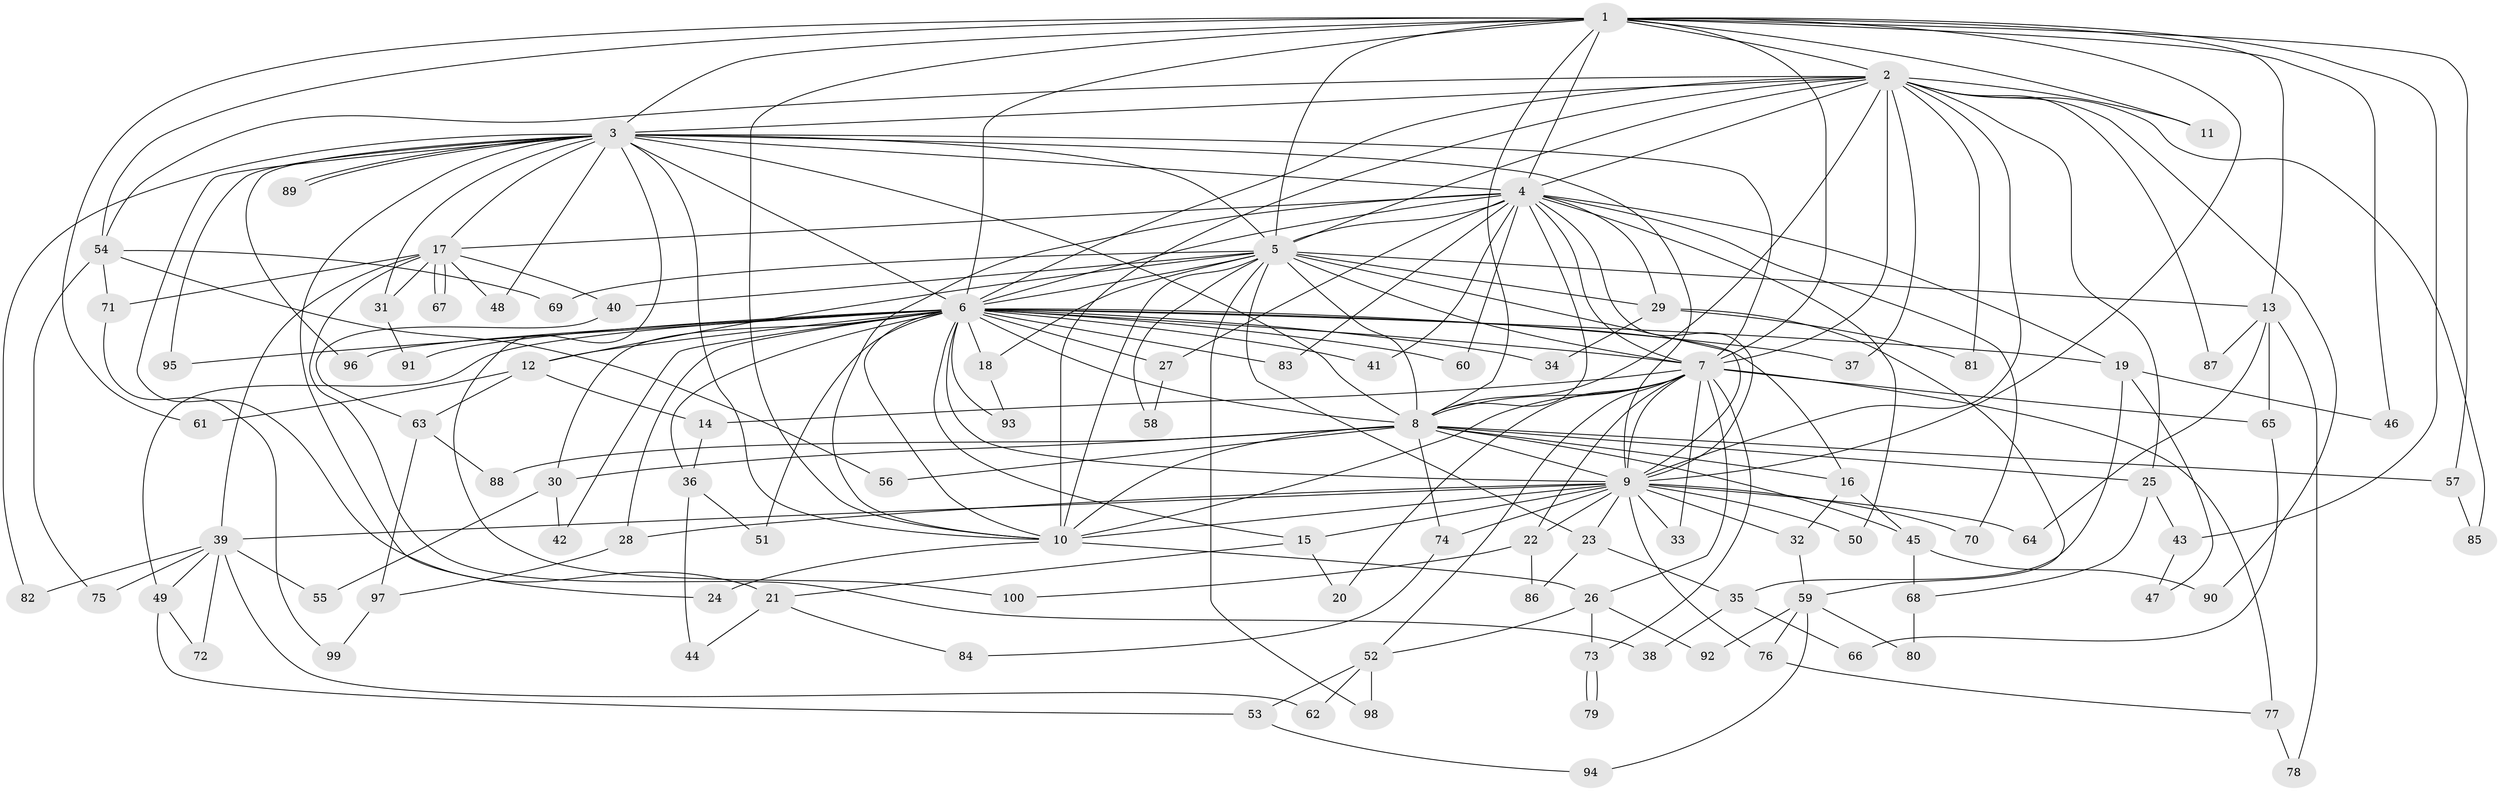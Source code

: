 // Generated by graph-tools (version 1.1) at 2025/11/02/21/25 10:11:07]
// undirected, 100 vertices, 225 edges
graph export_dot {
graph [start="1"]
  node [color=gray90,style=filled];
  1;
  2;
  3;
  4;
  5;
  6;
  7;
  8;
  9;
  10;
  11;
  12;
  13;
  14;
  15;
  16;
  17;
  18;
  19;
  20;
  21;
  22;
  23;
  24;
  25;
  26;
  27;
  28;
  29;
  30;
  31;
  32;
  33;
  34;
  35;
  36;
  37;
  38;
  39;
  40;
  41;
  42;
  43;
  44;
  45;
  46;
  47;
  48;
  49;
  50;
  51;
  52;
  53;
  54;
  55;
  56;
  57;
  58;
  59;
  60;
  61;
  62;
  63;
  64;
  65;
  66;
  67;
  68;
  69;
  70;
  71;
  72;
  73;
  74;
  75;
  76;
  77;
  78;
  79;
  80;
  81;
  82;
  83;
  84;
  85;
  86;
  87;
  88;
  89;
  90;
  91;
  92;
  93;
  94;
  95;
  96;
  97;
  98;
  99;
  100;
  1 -- 2;
  1 -- 3;
  1 -- 4;
  1 -- 5;
  1 -- 6;
  1 -- 7;
  1 -- 8;
  1 -- 9;
  1 -- 10;
  1 -- 11;
  1 -- 13;
  1 -- 43;
  1 -- 46;
  1 -- 54;
  1 -- 57;
  1 -- 61;
  2 -- 3;
  2 -- 4;
  2 -- 5;
  2 -- 6;
  2 -- 7;
  2 -- 8;
  2 -- 9;
  2 -- 10;
  2 -- 11;
  2 -- 25;
  2 -- 37;
  2 -- 54;
  2 -- 81;
  2 -- 85;
  2 -- 87;
  2 -- 90;
  3 -- 4;
  3 -- 5;
  3 -- 6;
  3 -- 7;
  3 -- 8;
  3 -- 9;
  3 -- 10;
  3 -- 17;
  3 -- 21;
  3 -- 24;
  3 -- 31;
  3 -- 48;
  3 -- 82;
  3 -- 89;
  3 -- 89;
  3 -- 95;
  3 -- 96;
  3 -- 100;
  4 -- 5;
  4 -- 6;
  4 -- 7;
  4 -- 8;
  4 -- 9;
  4 -- 10;
  4 -- 17;
  4 -- 19;
  4 -- 27;
  4 -- 29;
  4 -- 41;
  4 -- 50;
  4 -- 60;
  4 -- 70;
  4 -- 83;
  5 -- 6;
  5 -- 7;
  5 -- 8;
  5 -- 9;
  5 -- 10;
  5 -- 12;
  5 -- 13;
  5 -- 18;
  5 -- 23;
  5 -- 29;
  5 -- 40;
  5 -- 58;
  5 -- 69;
  5 -- 98;
  6 -- 7;
  6 -- 8;
  6 -- 9;
  6 -- 10;
  6 -- 12;
  6 -- 15;
  6 -- 16;
  6 -- 18;
  6 -- 19;
  6 -- 27;
  6 -- 28;
  6 -- 30;
  6 -- 34;
  6 -- 36;
  6 -- 37;
  6 -- 41;
  6 -- 42;
  6 -- 49;
  6 -- 51;
  6 -- 60;
  6 -- 83;
  6 -- 91;
  6 -- 93;
  6 -- 95;
  6 -- 96;
  7 -- 8;
  7 -- 9;
  7 -- 10;
  7 -- 14;
  7 -- 20;
  7 -- 22;
  7 -- 26;
  7 -- 33;
  7 -- 52;
  7 -- 65;
  7 -- 73;
  7 -- 77;
  8 -- 9;
  8 -- 10;
  8 -- 16;
  8 -- 25;
  8 -- 30;
  8 -- 45;
  8 -- 56;
  8 -- 57;
  8 -- 74;
  8 -- 88;
  9 -- 10;
  9 -- 15;
  9 -- 22;
  9 -- 23;
  9 -- 28;
  9 -- 32;
  9 -- 33;
  9 -- 39;
  9 -- 50;
  9 -- 64;
  9 -- 70;
  9 -- 74;
  9 -- 76;
  10 -- 24;
  10 -- 26;
  12 -- 14;
  12 -- 61;
  12 -- 63;
  13 -- 64;
  13 -- 65;
  13 -- 78;
  13 -- 87;
  14 -- 36;
  15 -- 20;
  15 -- 21;
  16 -- 32;
  16 -- 45;
  17 -- 31;
  17 -- 38;
  17 -- 39;
  17 -- 40;
  17 -- 48;
  17 -- 67;
  17 -- 67;
  17 -- 71;
  18 -- 93;
  19 -- 35;
  19 -- 46;
  19 -- 47;
  21 -- 44;
  21 -- 84;
  22 -- 86;
  22 -- 100;
  23 -- 35;
  23 -- 86;
  25 -- 43;
  25 -- 68;
  26 -- 52;
  26 -- 73;
  26 -- 92;
  27 -- 58;
  28 -- 97;
  29 -- 34;
  29 -- 59;
  29 -- 81;
  30 -- 42;
  30 -- 55;
  31 -- 91;
  32 -- 59;
  35 -- 38;
  35 -- 66;
  36 -- 44;
  36 -- 51;
  39 -- 49;
  39 -- 55;
  39 -- 62;
  39 -- 72;
  39 -- 75;
  39 -- 82;
  40 -- 63;
  43 -- 47;
  45 -- 68;
  45 -- 90;
  49 -- 53;
  49 -- 72;
  52 -- 53;
  52 -- 62;
  52 -- 98;
  53 -- 94;
  54 -- 56;
  54 -- 69;
  54 -- 71;
  54 -- 75;
  57 -- 85;
  59 -- 76;
  59 -- 80;
  59 -- 92;
  59 -- 94;
  63 -- 88;
  63 -- 97;
  65 -- 66;
  68 -- 80;
  71 -- 99;
  73 -- 79;
  73 -- 79;
  74 -- 84;
  76 -- 77;
  77 -- 78;
  97 -- 99;
}
